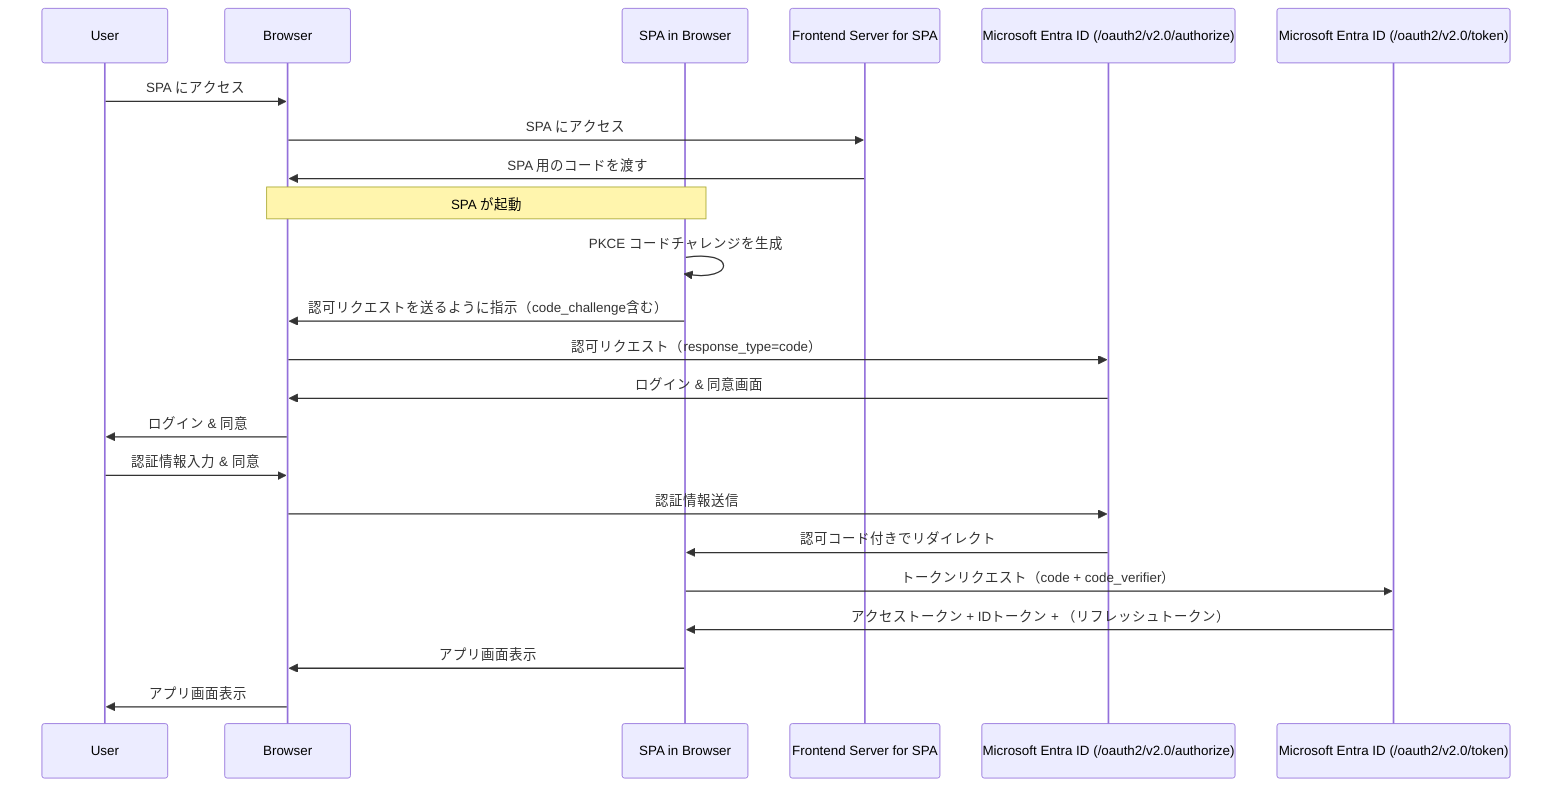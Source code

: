 sequenceDiagram
    participant User
    participant Browser
    participant SPA in Browser
    participant Frontend Server for SPA
    participant Microsoft Entra ID (/oauth2/v2.0/authorize)
    participant Microsoft Entra ID (/oauth2/v2.0/token)

    User->>Browser: SPA にアクセス
    Browser->>Frontend Server for SPA: SPA にアクセス
    Frontend Server for SPA->>Browser: SPA 用のコードを渡す
    Note over Browser, SPA in Browser: SPA が起動

    SPA in Browser->>SPA in Browser: PKCE コードチャレンジを生成
    SPA in Browser->>Browser: 認可リクエストを送るように指示（code_challenge含む）
    Browser->>Microsoft Entra ID (/oauth2/v2.0/authorize): 認可リクエスト（response_type=code）

    Microsoft Entra ID (/oauth2/v2.0/authorize)->>Browser: ログイン & 同意画面
    Browser->>User: ログイン & 同意
    User->>Browser: 認証情報入力 & 同意
    Browser->>Microsoft Entra ID (/oauth2/v2.0/authorize): 認証情報送信

    Microsoft Entra ID (/oauth2/v2.0/authorize)->>SPA in Browser: 認可コード付きでリダイレクト

    SPA in Browser->>Microsoft Entra ID (/oauth2/v2.0/token): トークンリクエスト（code + code_verifier）
    Microsoft Entra ID (/oauth2/v2.0/token)->>SPA in Browser: アクセストークン + IDトークン + （リフレッシュトークン）

    SPA in Browser->>Browser: アプリ画面表示
    Browser->>User: アプリ画面表示